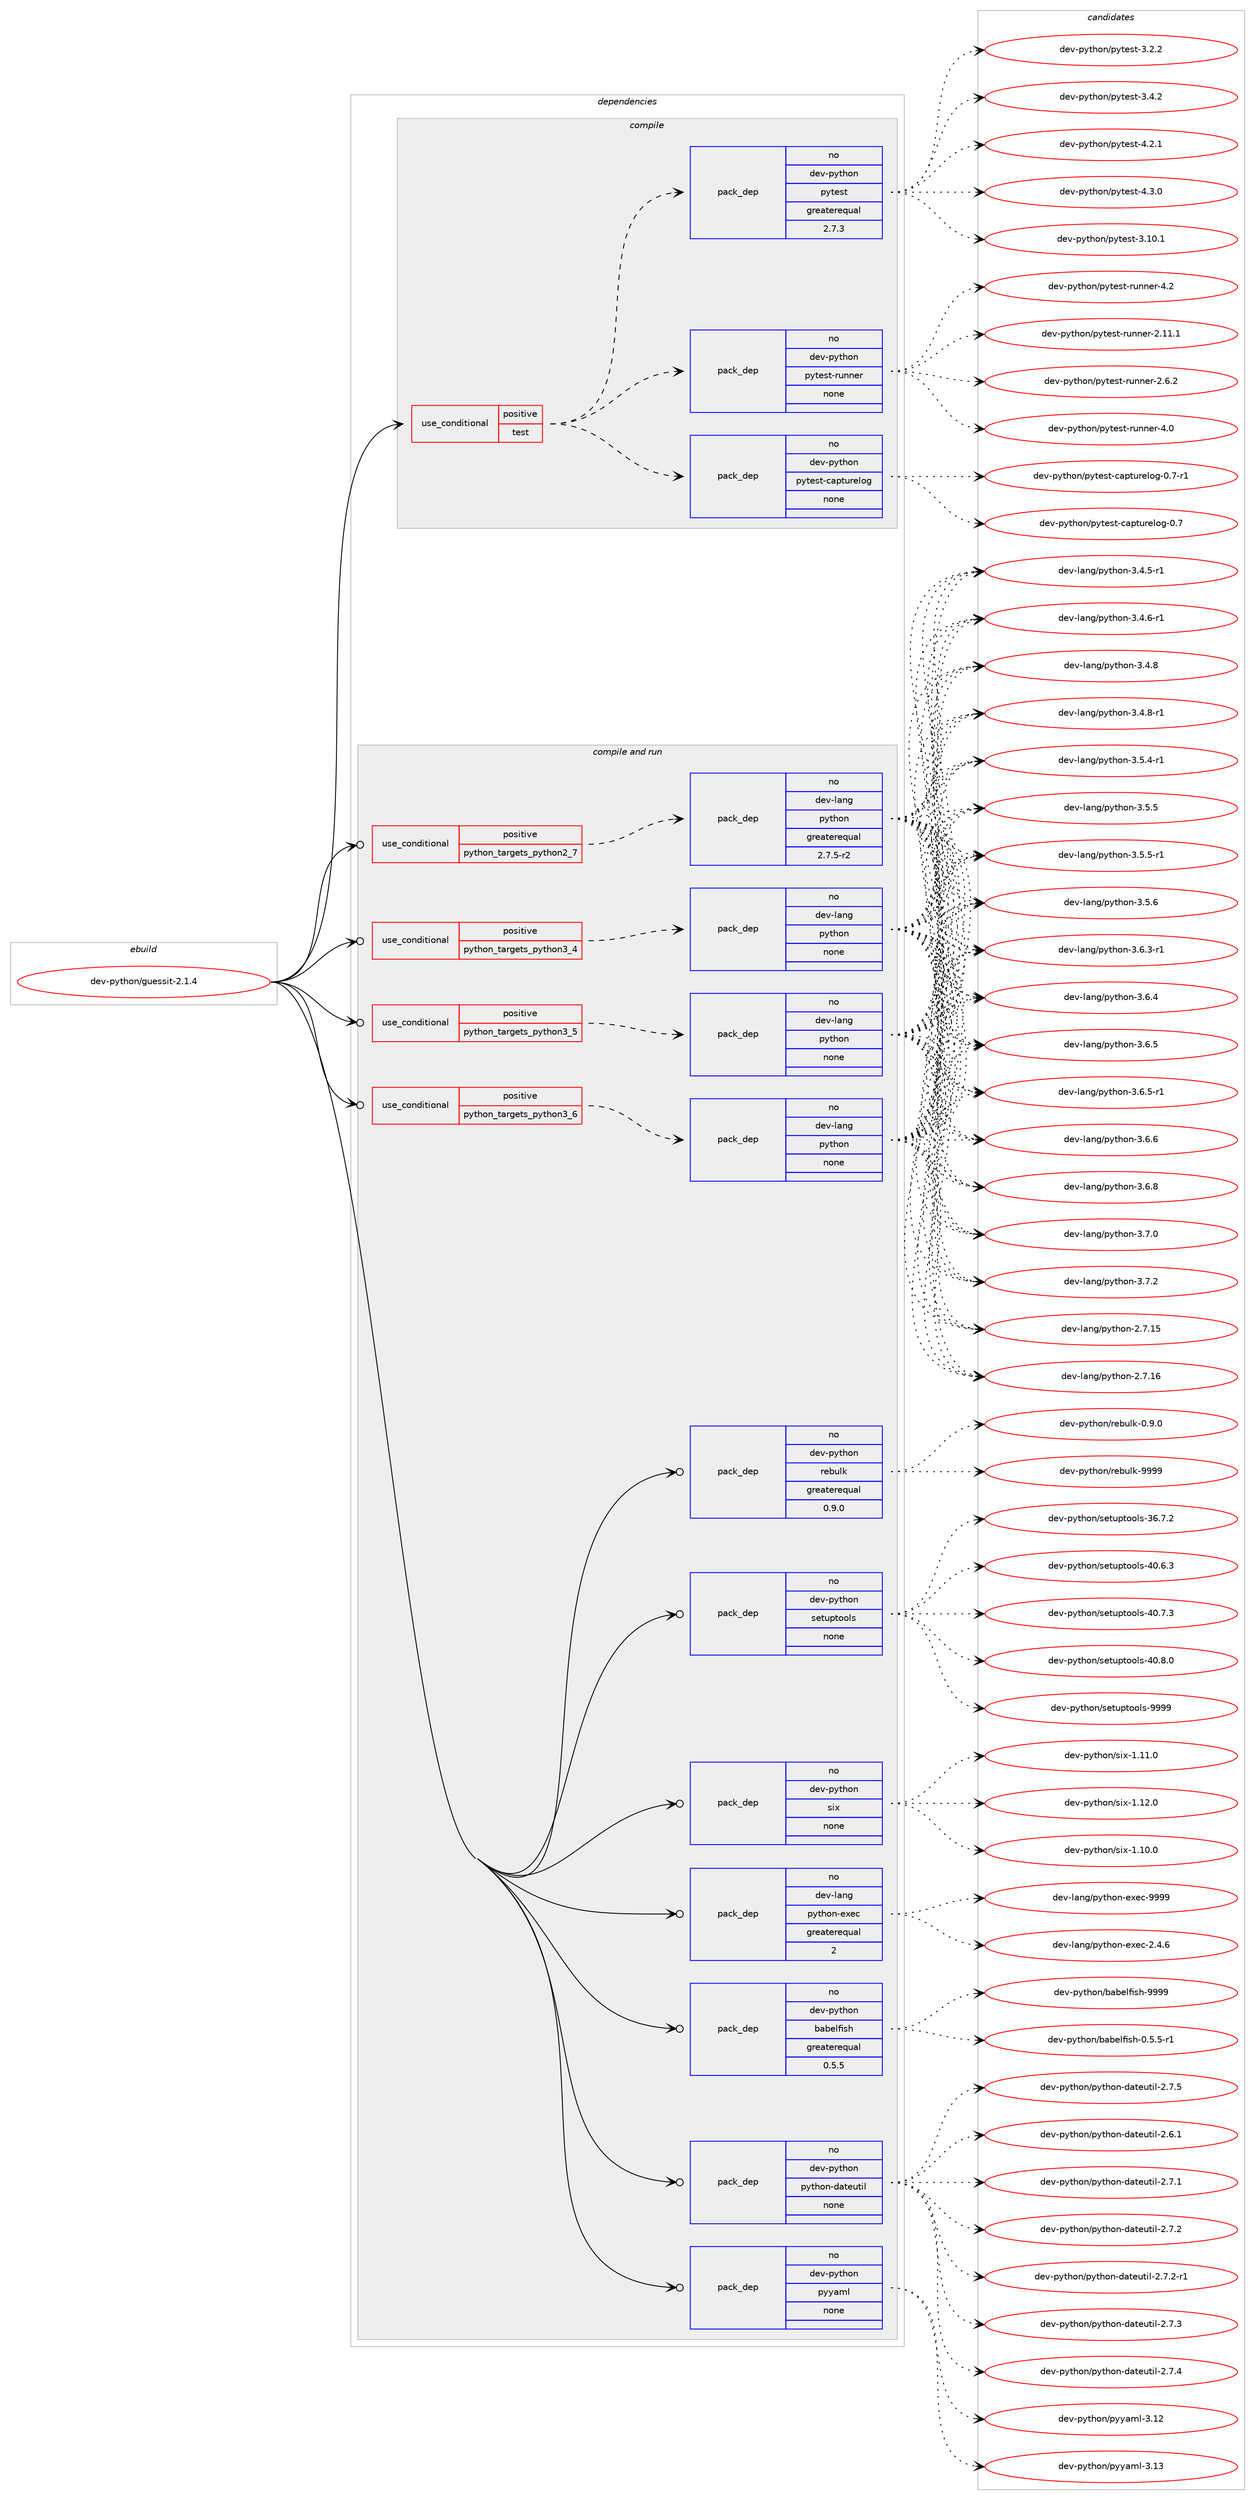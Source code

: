 digraph prolog {

# *************
# Graph options
# *************

newrank=true;
concentrate=true;
compound=true;
graph [rankdir=LR,fontname=Helvetica,fontsize=10,ranksep=1.5];#, ranksep=2.5, nodesep=0.2];
edge  [arrowhead=vee];
node  [fontname=Helvetica,fontsize=10];

# **********
# The ebuild
# **********

subgraph cluster_leftcol {
color=gray;
rank=same;
label=<<i>ebuild</i>>;
id [label="dev-python/guessit-2.1.4", color=red, width=4, href="../dev-python/guessit-2.1.4.svg"];
}

# ****************
# The dependencies
# ****************

subgraph cluster_midcol {
color=gray;
label=<<i>dependencies</i>>;
subgraph cluster_compile {
fillcolor="#eeeeee";
style=filled;
label=<<i>compile</i>>;
subgraph cond375229 {
dependency1412254 [label=<<TABLE BORDER="0" CELLBORDER="1" CELLSPACING="0" CELLPADDING="4"><TR><TD ROWSPAN="3" CELLPADDING="10">use_conditional</TD></TR><TR><TD>positive</TD></TR><TR><TD>test</TD></TR></TABLE>>, shape=none, color=red];
subgraph pack1013756 {
dependency1412255 [label=<<TABLE BORDER="0" CELLBORDER="1" CELLSPACING="0" CELLPADDING="4" WIDTH="220"><TR><TD ROWSPAN="6" CELLPADDING="30">pack_dep</TD></TR><TR><TD WIDTH="110">no</TD></TR><TR><TD>dev-python</TD></TR><TR><TD>pytest</TD></TR><TR><TD>greaterequal</TD></TR><TR><TD>2.7.3</TD></TR></TABLE>>, shape=none, color=blue];
}
dependency1412254:e -> dependency1412255:w [weight=20,style="dashed",arrowhead="vee"];
subgraph pack1013757 {
dependency1412256 [label=<<TABLE BORDER="0" CELLBORDER="1" CELLSPACING="0" CELLPADDING="4" WIDTH="220"><TR><TD ROWSPAN="6" CELLPADDING="30">pack_dep</TD></TR><TR><TD WIDTH="110">no</TD></TR><TR><TD>dev-python</TD></TR><TR><TD>pytest-capturelog</TD></TR><TR><TD>none</TD></TR><TR><TD></TD></TR></TABLE>>, shape=none, color=blue];
}
dependency1412254:e -> dependency1412256:w [weight=20,style="dashed",arrowhead="vee"];
subgraph pack1013758 {
dependency1412257 [label=<<TABLE BORDER="0" CELLBORDER="1" CELLSPACING="0" CELLPADDING="4" WIDTH="220"><TR><TD ROWSPAN="6" CELLPADDING="30">pack_dep</TD></TR><TR><TD WIDTH="110">no</TD></TR><TR><TD>dev-python</TD></TR><TR><TD>pytest-runner</TD></TR><TR><TD>none</TD></TR><TR><TD></TD></TR></TABLE>>, shape=none, color=blue];
}
dependency1412254:e -> dependency1412257:w [weight=20,style="dashed",arrowhead="vee"];
}
id:e -> dependency1412254:w [weight=20,style="solid",arrowhead="vee"];
}
subgraph cluster_compileandrun {
fillcolor="#eeeeee";
style=filled;
label=<<i>compile and run</i>>;
subgraph cond375230 {
dependency1412258 [label=<<TABLE BORDER="0" CELLBORDER="1" CELLSPACING="0" CELLPADDING="4"><TR><TD ROWSPAN="3" CELLPADDING="10">use_conditional</TD></TR><TR><TD>positive</TD></TR><TR><TD>python_targets_python2_7</TD></TR></TABLE>>, shape=none, color=red];
subgraph pack1013759 {
dependency1412259 [label=<<TABLE BORDER="0" CELLBORDER="1" CELLSPACING="0" CELLPADDING="4" WIDTH="220"><TR><TD ROWSPAN="6" CELLPADDING="30">pack_dep</TD></TR><TR><TD WIDTH="110">no</TD></TR><TR><TD>dev-lang</TD></TR><TR><TD>python</TD></TR><TR><TD>greaterequal</TD></TR><TR><TD>2.7.5-r2</TD></TR></TABLE>>, shape=none, color=blue];
}
dependency1412258:e -> dependency1412259:w [weight=20,style="dashed",arrowhead="vee"];
}
id:e -> dependency1412258:w [weight=20,style="solid",arrowhead="odotvee"];
subgraph cond375231 {
dependency1412260 [label=<<TABLE BORDER="0" CELLBORDER="1" CELLSPACING="0" CELLPADDING="4"><TR><TD ROWSPAN="3" CELLPADDING="10">use_conditional</TD></TR><TR><TD>positive</TD></TR><TR><TD>python_targets_python3_4</TD></TR></TABLE>>, shape=none, color=red];
subgraph pack1013760 {
dependency1412261 [label=<<TABLE BORDER="0" CELLBORDER="1" CELLSPACING="0" CELLPADDING="4" WIDTH="220"><TR><TD ROWSPAN="6" CELLPADDING="30">pack_dep</TD></TR><TR><TD WIDTH="110">no</TD></TR><TR><TD>dev-lang</TD></TR><TR><TD>python</TD></TR><TR><TD>none</TD></TR><TR><TD></TD></TR></TABLE>>, shape=none, color=blue];
}
dependency1412260:e -> dependency1412261:w [weight=20,style="dashed",arrowhead="vee"];
}
id:e -> dependency1412260:w [weight=20,style="solid",arrowhead="odotvee"];
subgraph cond375232 {
dependency1412262 [label=<<TABLE BORDER="0" CELLBORDER="1" CELLSPACING="0" CELLPADDING="4"><TR><TD ROWSPAN="3" CELLPADDING="10">use_conditional</TD></TR><TR><TD>positive</TD></TR><TR><TD>python_targets_python3_5</TD></TR></TABLE>>, shape=none, color=red];
subgraph pack1013761 {
dependency1412263 [label=<<TABLE BORDER="0" CELLBORDER="1" CELLSPACING="0" CELLPADDING="4" WIDTH="220"><TR><TD ROWSPAN="6" CELLPADDING="30">pack_dep</TD></TR><TR><TD WIDTH="110">no</TD></TR><TR><TD>dev-lang</TD></TR><TR><TD>python</TD></TR><TR><TD>none</TD></TR><TR><TD></TD></TR></TABLE>>, shape=none, color=blue];
}
dependency1412262:e -> dependency1412263:w [weight=20,style="dashed",arrowhead="vee"];
}
id:e -> dependency1412262:w [weight=20,style="solid",arrowhead="odotvee"];
subgraph cond375233 {
dependency1412264 [label=<<TABLE BORDER="0" CELLBORDER="1" CELLSPACING="0" CELLPADDING="4"><TR><TD ROWSPAN="3" CELLPADDING="10">use_conditional</TD></TR><TR><TD>positive</TD></TR><TR><TD>python_targets_python3_6</TD></TR></TABLE>>, shape=none, color=red];
subgraph pack1013762 {
dependency1412265 [label=<<TABLE BORDER="0" CELLBORDER="1" CELLSPACING="0" CELLPADDING="4" WIDTH="220"><TR><TD ROWSPAN="6" CELLPADDING="30">pack_dep</TD></TR><TR><TD WIDTH="110">no</TD></TR><TR><TD>dev-lang</TD></TR><TR><TD>python</TD></TR><TR><TD>none</TD></TR><TR><TD></TD></TR></TABLE>>, shape=none, color=blue];
}
dependency1412264:e -> dependency1412265:w [weight=20,style="dashed",arrowhead="vee"];
}
id:e -> dependency1412264:w [weight=20,style="solid",arrowhead="odotvee"];
subgraph pack1013763 {
dependency1412266 [label=<<TABLE BORDER="0" CELLBORDER="1" CELLSPACING="0" CELLPADDING="4" WIDTH="220"><TR><TD ROWSPAN="6" CELLPADDING="30">pack_dep</TD></TR><TR><TD WIDTH="110">no</TD></TR><TR><TD>dev-lang</TD></TR><TR><TD>python-exec</TD></TR><TR><TD>greaterequal</TD></TR><TR><TD>2</TD></TR></TABLE>>, shape=none, color=blue];
}
id:e -> dependency1412266:w [weight=20,style="solid",arrowhead="odotvee"];
subgraph pack1013764 {
dependency1412267 [label=<<TABLE BORDER="0" CELLBORDER="1" CELLSPACING="0" CELLPADDING="4" WIDTH="220"><TR><TD ROWSPAN="6" CELLPADDING="30">pack_dep</TD></TR><TR><TD WIDTH="110">no</TD></TR><TR><TD>dev-python</TD></TR><TR><TD>babelfish</TD></TR><TR><TD>greaterequal</TD></TR><TR><TD>0.5.5</TD></TR></TABLE>>, shape=none, color=blue];
}
id:e -> dependency1412267:w [weight=20,style="solid",arrowhead="odotvee"];
subgraph pack1013765 {
dependency1412268 [label=<<TABLE BORDER="0" CELLBORDER="1" CELLSPACING="0" CELLPADDING="4" WIDTH="220"><TR><TD ROWSPAN="6" CELLPADDING="30">pack_dep</TD></TR><TR><TD WIDTH="110">no</TD></TR><TR><TD>dev-python</TD></TR><TR><TD>python-dateutil</TD></TR><TR><TD>none</TD></TR><TR><TD></TD></TR></TABLE>>, shape=none, color=blue];
}
id:e -> dependency1412268:w [weight=20,style="solid",arrowhead="odotvee"];
subgraph pack1013766 {
dependency1412269 [label=<<TABLE BORDER="0" CELLBORDER="1" CELLSPACING="0" CELLPADDING="4" WIDTH="220"><TR><TD ROWSPAN="6" CELLPADDING="30">pack_dep</TD></TR><TR><TD WIDTH="110">no</TD></TR><TR><TD>dev-python</TD></TR><TR><TD>pyyaml</TD></TR><TR><TD>none</TD></TR><TR><TD></TD></TR></TABLE>>, shape=none, color=blue];
}
id:e -> dependency1412269:w [weight=20,style="solid",arrowhead="odotvee"];
subgraph pack1013767 {
dependency1412270 [label=<<TABLE BORDER="0" CELLBORDER="1" CELLSPACING="0" CELLPADDING="4" WIDTH="220"><TR><TD ROWSPAN="6" CELLPADDING="30">pack_dep</TD></TR><TR><TD WIDTH="110">no</TD></TR><TR><TD>dev-python</TD></TR><TR><TD>rebulk</TD></TR><TR><TD>greaterequal</TD></TR><TR><TD>0.9.0</TD></TR></TABLE>>, shape=none, color=blue];
}
id:e -> dependency1412270:w [weight=20,style="solid",arrowhead="odotvee"];
subgraph pack1013768 {
dependency1412271 [label=<<TABLE BORDER="0" CELLBORDER="1" CELLSPACING="0" CELLPADDING="4" WIDTH="220"><TR><TD ROWSPAN="6" CELLPADDING="30">pack_dep</TD></TR><TR><TD WIDTH="110">no</TD></TR><TR><TD>dev-python</TD></TR><TR><TD>setuptools</TD></TR><TR><TD>none</TD></TR><TR><TD></TD></TR></TABLE>>, shape=none, color=blue];
}
id:e -> dependency1412271:w [weight=20,style="solid",arrowhead="odotvee"];
subgraph pack1013769 {
dependency1412272 [label=<<TABLE BORDER="0" CELLBORDER="1" CELLSPACING="0" CELLPADDING="4" WIDTH="220"><TR><TD ROWSPAN="6" CELLPADDING="30">pack_dep</TD></TR><TR><TD WIDTH="110">no</TD></TR><TR><TD>dev-python</TD></TR><TR><TD>six</TD></TR><TR><TD>none</TD></TR><TR><TD></TD></TR></TABLE>>, shape=none, color=blue];
}
id:e -> dependency1412272:w [weight=20,style="solid",arrowhead="odotvee"];
}
subgraph cluster_run {
fillcolor="#eeeeee";
style=filled;
label=<<i>run</i>>;
}
}

# **************
# The candidates
# **************

subgraph cluster_choices {
rank=same;
color=gray;
label=<<i>candidates</i>>;

subgraph choice1013756 {
color=black;
nodesep=1;
choice100101118451121211161041111104711212111610111511645514649484649 [label="dev-python/pytest-3.10.1", color=red, width=4,href="../dev-python/pytest-3.10.1.svg"];
choice1001011184511212111610411111047112121116101115116455146504650 [label="dev-python/pytest-3.2.2", color=red, width=4,href="../dev-python/pytest-3.2.2.svg"];
choice1001011184511212111610411111047112121116101115116455146524650 [label="dev-python/pytest-3.4.2", color=red, width=4,href="../dev-python/pytest-3.4.2.svg"];
choice1001011184511212111610411111047112121116101115116455246504649 [label="dev-python/pytest-4.2.1", color=red, width=4,href="../dev-python/pytest-4.2.1.svg"];
choice1001011184511212111610411111047112121116101115116455246514648 [label="dev-python/pytest-4.3.0", color=red, width=4,href="../dev-python/pytest-4.3.0.svg"];
dependency1412255:e -> choice100101118451121211161041111104711212111610111511645514649484649:w [style=dotted,weight="100"];
dependency1412255:e -> choice1001011184511212111610411111047112121116101115116455146504650:w [style=dotted,weight="100"];
dependency1412255:e -> choice1001011184511212111610411111047112121116101115116455146524650:w [style=dotted,weight="100"];
dependency1412255:e -> choice1001011184511212111610411111047112121116101115116455246504649:w [style=dotted,weight="100"];
dependency1412255:e -> choice1001011184511212111610411111047112121116101115116455246514648:w [style=dotted,weight="100"];
}
subgraph choice1013757 {
color=black;
nodesep=1;
choice100101118451121211161041111104711212111610111511645999711211611711410110811110345484655 [label="dev-python/pytest-capturelog-0.7", color=red, width=4,href="../dev-python/pytest-capturelog-0.7.svg"];
choice1001011184511212111610411111047112121116101115116459997112116117114101108111103454846554511449 [label="dev-python/pytest-capturelog-0.7-r1", color=red, width=4,href="../dev-python/pytest-capturelog-0.7-r1.svg"];
dependency1412256:e -> choice100101118451121211161041111104711212111610111511645999711211611711410110811110345484655:w [style=dotted,weight="100"];
dependency1412256:e -> choice1001011184511212111610411111047112121116101115116459997112116117114101108111103454846554511449:w [style=dotted,weight="100"];
}
subgraph choice1013758 {
color=black;
nodesep=1;
choice10010111845112121116104111110471121211161011151164511411711011010111445504649494649 [label="dev-python/pytest-runner-2.11.1", color=red, width=4,href="../dev-python/pytest-runner-2.11.1.svg"];
choice100101118451121211161041111104711212111610111511645114117110110101114455046544650 [label="dev-python/pytest-runner-2.6.2", color=red, width=4,href="../dev-python/pytest-runner-2.6.2.svg"];
choice10010111845112121116104111110471121211161011151164511411711011010111445524648 [label="dev-python/pytest-runner-4.0", color=red, width=4,href="../dev-python/pytest-runner-4.0.svg"];
choice10010111845112121116104111110471121211161011151164511411711011010111445524650 [label="dev-python/pytest-runner-4.2", color=red, width=4,href="../dev-python/pytest-runner-4.2.svg"];
dependency1412257:e -> choice10010111845112121116104111110471121211161011151164511411711011010111445504649494649:w [style=dotted,weight="100"];
dependency1412257:e -> choice100101118451121211161041111104711212111610111511645114117110110101114455046544650:w [style=dotted,weight="100"];
dependency1412257:e -> choice10010111845112121116104111110471121211161011151164511411711011010111445524648:w [style=dotted,weight="100"];
dependency1412257:e -> choice10010111845112121116104111110471121211161011151164511411711011010111445524650:w [style=dotted,weight="100"];
}
subgraph choice1013759 {
color=black;
nodesep=1;
choice10010111845108971101034711212111610411111045504655464953 [label="dev-lang/python-2.7.15", color=red, width=4,href="../dev-lang/python-2.7.15.svg"];
choice10010111845108971101034711212111610411111045504655464954 [label="dev-lang/python-2.7.16", color=red, width=4,href="../dev-lang/python-2.7.16.svg"];
choice1001011184510897110103471121211161041111104551465246534511449 [label="dev-lang/python-3.4.5-r1", color=red, width=4,href="../dev-lang/python-3.4.5-r1.svg"];
choice1001011184510897110103471121211161041111104551465246544511449 [label="dev-lang/python-3.4.6-r1", color=red, width=4,href="../dev-lang/python-3.4.6-r1.svg"];
choice100101118451089711010347112121116104111110455146524656 [label="dev-lang/python-3.4.8", color=red, width=4,href="../dev-lang/python-3.4.8.svg"];
choice1001011184510897110103471121211161041111104551465246564511449 [label="dev-lang/python-3.4.8-r1", color=red, width=4,href="../dev-lang/python-3.4.8-r1.svg"];
choice1001011184510897110103471121211161041111104551465346524511449 [label="dev-lang/python-3.5.4-r1", color=red, width=4,href="../dev-lang/python-3.5.4-r1.svg"];
choice100101118451089711010347112121116104111110455146534653 [label="dev-lang/python-3.5.5", color=red, width=4,href="../dev-lang/python-3.5.5.svg"];
choice1001011184510897110103471121211161041111104551465346534511449 [label="dev-lang/python-3.5.5-r1", color=red, width=4,href="../dev-lang/python-3.5.5-r1.svg"];
choice100101118451089711010347112121116104111110455146534654 [label="dev-lang/python-3.5.6", color=red, width=4,href="../dev-lang/python-3.5.6.svg"];
choice1001011184510897110103471121211161041111104551465446514511449 [label="dev-lang/python-3.6.3-r1", color=red, width=4,href="../dev-lang/python-3.6.3-r1.svg"];
choice100101118451089711010347112121116104111110455146544652 [label="dev-lang/python-3.6.4", color=red, width=4,href="../dev-lang/python-3.6.4.svg"];
choice100101118451089711010347112121116104111110455146544653 [label="dev-lang/python-3.6.5", color=red, width=4,href="../dev-lang/python-3.6.5.svg"];
choice1001011184510897110103471121211161041111104551465446534511449 [label="dev-lang/python-3.6.5-r1", color=red, width=4,href="../dev-lang/python-3.6.5-r1.svg"];
choice100101118451089711010347112121116104111110455146544654 [label="dev-lang/python-3.6.6", color=red, width=4,href="../dev-lang/python-3.6.6.svg"];
choice100101118451089711010347112121116104111110455146544656 [label="dev-lang/python-3.6.8", color=red, width=4,href="../dev-lang/python-3.6.8.svg"];
choice100101118451089711010347112121116104111110455146554648 [label="dev-lang/python-3.7.0", color=red, width=4,href="../dev-lang/python-3.7.0.svg"];
choice100101118451089711010347112121116104111110455146554650 [label="dev-lang/python-3.7.2", color=red, width=4,href="../dev-lang/python-3.7.2.svg"];
dependency1412259:e -> choice10010111845108971101034711212111610411111045504655464953:w [style=dotted,weight="100"];
dependency1412259:e -> choice10010111845108971101034711212111610411111045504655464954:w [style=dotted,weight="100"];
dependency1412259:e -> choice1001011184510897110103471121211161041111104551465246534511449:w [style=dotted,weight="100"];
dependency1412259:e -> choice1001011184510897110103471121211161041111104551465246544511449:w [style=dotted,weight="100"];
dependency1412259:e -> choice100101118451089711010347112121116104111110455146524656:w [style=dotted,weight="100"];
dependency1412259:e -> choice1001011184510897110103471121211161041111104551465246564511449:w [style=dotted,weight="100"];
dependency1412259:e -> choice1001011184510897110103471121211161041111104551465346524511449:w [style=dotted,weight="100"];
dependency1412259:e -> choice100101118451089711010347112121116104111110455146534653:w [style=dotted,weight="100"];
dependency1412259:e -> choice1001011184510897110103471121211161041111104551465346534511449:w [style=dotted,weight="100"];
dependency1412259:e -> choice100101118451089711010347112121116104111110455146534654:w [style=dotted,weight="100"];
dependency1412259:e -> choice1001011184510897110103471121211161041111104551465446514511449:w [style=dotted,weight="100"];
dependency1412259:e -> choice100101118451089711010347112121116104111110455146544652:w [style=dotted,weight="100"];
dependency1412259:e -> choice100101118451089711010347112121116104111110455146544653:w [style=dotted,weight="100"];
dependency1412259:e -> choice1001011184510897110103471121211161041111104551465446534511449:w [style=dotted,weight="100"];
dependency1412259:e -> choice100101118451089711010347112121116104111110455146544654:w [style=dotted,weight="100"];
dependency1412259:e -> choice100101118451089711010347112121116104111110455146544656:w [style=dotted,weight="100"];
dependency1412259:e -> choice100101118451089711010347112121116104111110455146554648:w [style=dotted,weight="100"];
dependency1412259:e -> choice100101118451089711010347112121116104111110455146554650:w [style=dotted,weight="100"];
}
subgraph choice1013760 {
color=black;
nodesep=1;
choice10010111845108971101034711212111610411111045504655464953 [label="dev-lang/python-2.7.15", color=red, width=4,href="../dev-lang/python-2.7.15.svg"];
choice10010111845108971101034711212111610411111045504655464954 [label="dev-lang/python-2.7.16", color=red, width=4,href="../dev-lang/python-2.7.16.svg"];
choice1001011184510897110103471121211161041111104551465246534511449 [label="dev-lang/python-3.4.5-r1", color=red, width=4,href="../dev-lang/python-3.4.5-r1.svg"];
choice1001011184510897110103471121211161041111104551465246544511449 [label="dev-lang/python-3.4.6-r1", color=red, width=4,href="../dev-lang/python-3.4.6-r1.svg"];
choice100101118451089711010347112121116104111110455146524656 [label="dev-lang/python-3.4.8", color=red, width=4,href="../dev-lang/python-3.4.8.svg"];
choice1001011184510897110103471121211161041111104551465246564511449 [label="dev-lang/python-3.4.8-r1", color=red, width=4,href="../dev-lang/python-3.4.8-r1.svg"];
choice1001011184510897110103471121211161041111104551465346524511449 [label="dev-lang/python-3.5.4-r1", color=red, width=4,href="../dev-lang/python-3.5.4-r1.svg"];
choice100101118451089711010347112121116104111110455146534653 [label="dev-lang/python-3.5.5", color=red, width=4,href="../dev-lang/python-3.5.5.svg"];
choice1001011184510897110103471121211161041111104551465346534511449 [label="dev-lang/python-3.5.5-r1", color=red, width=4,href="../dev-lang/python-3.5.5-r1.svg"];
choice100101118451089711010347112121116104111110455146534654 [label="dev-lang/python-3.5.6", color=red, width=4,href="../dev-lang/python-3.5.6.svg"];
choice1001011184510897110103471121211161041111104551465446514511449 [label="dev-lang/python-3.6.3-r1", color=red, width=4,href="../dev-lang/python-3.6.3-r1.svg"];
choice100101118451089711010347112121116104111110455146544652 [label="dev-lang/python-3.6.4", color=red, width=4,href="../dev-lang/python-3.6.4.svg"];
choice100101118451089711010347112121116104111110455146544653 [label="dev-lang/python-3.6.5", color=red, width=4,href="../dev-lang/python-3.6.5.svg"];
choice1001011184510897110103471121211161041111104551465446534511449 [label="dev-lang/python-3.6.5-r1", color=red, width=4,href="../dev-lang/python-3.6.5-r1.svg"];
choice100101118451089711010347112121116104111110455146544654 [label="dev-lang/python-3.6.6", color=red, width=4,href="../dev-lang/python-3.6.6.svg"];
choice100101118451089711010347112121116104111110455146544656 [label="dev-lang/python-3.6.8", color=red, width=4,href="../dev-lang/python-3.6.8.svg"];
choice100101118451089711010347112121116104111110455146554648 [label="dev-lang/python-3.7.0", color=red, width=4,href="../dev-lang/python-3.7.0.svg"];
choice100101118451089711010347112121116104111110455146554650 [label="dev-lang/python-3.7.2", color=red, width=4,href="../dev-lang/python-3.7.2.svg"];
dependency1412261:e -> choice10010111845108971101034711212111610411111045504655464953:w [style=dotted,weight="100"];
dependency1412261:e -> choice10010111845108971101034711212111610411111045504655464954:w [style=dotted,weight="100"];
dependency1412261:e -> choice1001011184510897110103471121211161041111104551465246534511449:w [style=dotted,weight="100"];
dependency1412261:e -> choice1001011184510897110103471121211161041111104551465246544511449:w [style=dotted,weight="100"];
dependency1412261:e -> choice100101118451089711010347112121116104111110455146524656:w [style=dotted,weight="100"];
dependency1412261:e -> choice1001011184510897110103471121211161041111104551465246564511449:w [style=dotted,weight="100"];
dependency1412261:e -> choice1001011184510897110103471121211161041111104551465346524511449:w [style=dotted,weight="100"];
dependency1412261:e -> choice100101118451089711010347112121116104111110455146534653:w [style=dotted,weight="100"];
dependency1412261:e -> choice1001011184510897110103471121211161041111104551465346534511449:w [style=dotted,weight="100"];
dependency1412261:e -> choice100101118451089711010347112121116104111110455146534654:w [style=dotted,weight="100"];
dependency1412261:e -> choice1001011184510897110103471121211161041111104551465446514511449:w [style=dotted,weight="100"];
dependency1412261:e -> choice100101118451089711010347112121116104111110455146544652:w [style=dotted,weight="100"];
dependency1412261:e -> choice100101118451089711010347112121116104111110455146544653:w [style=dotted,weight="100"];
dependency1412261:e -> choice1001011184510897110103471121211161041111104551465446534511449:w [style=dotted,weight="100"];
dependency1412261:e -> choice100101118451089711010347112121116104111110455146544654:w [style=dotted,weight="100"];
dependency1412261:e -> choice100101118451089711010347112121116104111110455146544656:w [style=dotted,weight="100"];
dependency1412261:e -> choice100101118451089711010347112121116104111110455146554648:w [style=dotted,weight="100"];
dependency1412261:e -> choice100101118451089711010347112121116104111110455146554650:w [style=dotted,weight="100"];
}
subgraph choice1013761 {
color=black;
nodesep=1;
choice10010111845108971101034711212111610411111045504655464953 [label="dev-lang/python-2.7.15", color=red, width=4,href="../dev-lang/python-2.7.15.svg"];
choice10010111845108971101034711212111610411111045504655464954 [label="dev-lang/python-2.7.16", color=red, width=4,href="../dev-lang/python-2.7.16.svg"];
choice1001011184510897110103471121211161041111104551465246534511449 [label="dev-lang/python-3.4.5-r1", color=red, width=4,href="../dev-lang/python-3.4.5-r1.svg"];
choice1001011184510897110103471121211161041111104551465246544511449 [label="dev-lang/python-3.4.6-r1", color=red, width=4,href="../dev-lang/python-3.4.6-r1.svg"];
choice100101118451089711010347112121116104111110455146524656 [label="dev-lang/python-3.4.8", color=red, width=4,href="../dev-lang/python-3.4.8.svg"];
choice1001011184510897110103471121211161041111104551465246564511449 [label="dev-lang/python-3.4.8-r1", color=red, width=4,href="../dev-lang/python-3.4.8-r1.svg"];
choice1001011184510897110103471121211161041111104551465346524511449 [label="dev-lang/python-3.5.4-r1", color=red, width=4,href="../dev-lang/python-3.5.4-r1.svg"];
choice100101118451089711010347112121116104111110455146534653 [label="dev-lang/python-3.5.5", color=red, width=4,href="../dev-lang/python-3.5.5.svg"];
choice1001011184510897110103471121211161041111104551465346534511449 [label="dev-lang/python-3.5.5-r1", color=red, width=4,href="../dev-lang/python-3.5.5-r1.svg"];
choice100101118451089711010347112121116104111110455146534654 [label="dev-lang/python-3.5.6", color=red, width=4,href="../dev-lang/python-3.5.6.svg"];
choice1001011184510897110103471121211161041111104551465446514511449 [label="dev-lang/python-3.6.3-r1", color=red, width=4,href="../dev-lang/python-3.6.3-r1.svg"];
choice100101118451089711010347112121116104111110455146544652 [label="dev-lang/python-3.6.4", color=red, width=4,href="../dev-lang/python-3.6.4.svg"];
choice100101118451089711010347112121116104111110455146544653 [label="dev-lang/python-3.6.5", color=red, width=4,href="../dev-lang/python-3.6.5.svg"];
choice1001011184510897110103471121211161041111104551465446534511449 [label="dev-lang/python-3.6.5-r1", color=red, width=4,href="../dev-lang/python-3.6.5-r1.svg"];
choice100101118451089711010347112121116104111110455146544654 [label="dev-lang/python-3.6.6", color=red, width=4,href="../dev-lang/python-3.6.6.svg"];
choice100101118451089711010347112121116104111110455146544656 [label="dev-lang/python-3.6.8", color=red, width=4,href="../dev-lang/python-3.6.8.svg"];
choice100101118451089711010347112121116104111110455146554648 [label="dev-lang/python-3.7.0", color=red, width=4,href="../dev-lang/python-3.7.0.svg"];
choice100101118451089711010347112121116104111110455146554650 [label="dev-lang/python-3.7.2", color=red, width=4,href="../dev-lang/python-3.7.2.svg"];
dependency1412263:e -> choice10010111845108971101034711212111610411111045504655464953:w [style=dotted,weight="100"];
dependency1412263:e -> choice10010111845108971101034711212111610411111045504655464954:w [style=dotted,weight="100"];
dependency1412263:e -> choice1001011184510897110103471121211161041111104551465246534511449:w [style=dotted,weight="100"];
dependency1412263:e -> choice1001011184510897110103471121211161041111104551465246544511449:w [style=dotted,weight="100"];
dependency1412263:e -> choice100101118451089711010347112121116104111110455146524656:w [style=dotted,weight="100"];
dependency1412263:e -> choice1001011184510897110103471121211161041111104551465246564511449:w [style=dotted,weight="100"];
dependency1412263:e -> choice1001011184510897110103471121211161041111104551465346524511449:w [style=dotted,weight="100"];
dependency1412263:e -> choice100101118451089711010347112121116104111110455146534653:w [style=dotted,weight="100"];
dependency1412263:e -> choice1001011184510897110103471121211161041111104551465346534511449:w [style=dotted,weight="100"];
dependency1412263:e -> choice100101118451089711010347112121116104111110455146534654:w [style=dotted,weight="100"];
dependency1412263:e -> choice1001011184510897110103471121211161041111104551465446514511449:w [style=dotted,weight="100"];
dependency1412263:e -> choice100101118451089711010347112121116104111110455146544652:w [style=dotted,weight="100"];
dependency1412263:e -> choice100101118451089711010347112121116104111110455146544653:w [style=dotted,weight="100"];
dependency1412263:e -> choice1001011184510897110103471121211161041111104551465446534511449:w [style=dotted,weight="100"];
dependency1412263:e -> choice100101118451089711010347112121116104111110455146544654:w [style=dotted,weight="100"];
dependency1412263:e -> choice100101118451089711010347112121116104111110455146544656:w [style=dotted,weight="100"];
dependency1412263:e -> choice100101118451089711010347112121116104111110455146554648:w [style=dotted,weight="100"];
dependency1412263:e -> choice100101118451089711010347112121116104111110455146554650:w [style=dotted,weight="100"];
}
subgraph choice1013762 {
color=black;
nodesep=1;
choice10010111845108971101034711212111610411111045504655464953 [label="dev-lang/python-2.7.15", color=red, width=4,href="../dev-lang/python-2.7.15.svg"];
choice10010111845108971101034711212111610411111045504655464954 [label="dev-lang/python-2.7.16", color=red, width=4,href="../dev-lang/python-2.7.16.svg"];
choice1001011184510897110103471121211161041111104551465246534511449 [label="dev-lang/python-3.4.5-r1", color=red, width=4,href="../dev-lang/python-3.4.5-r1.svg"];
choice1001011184510897110103471121211161041111104551465246544511449 [label="dev-lang/python-3.4.6-r1", color=red, width=4,href="../dev-lang/python-3.4.6-r1.svg"];
choice100101118451089711010347112121116104111110455146524656 [label="dev-lang/python-3.4.8", color=red, width=4,href="../dev-lang/python-3.4.8.svg"];
choice1001011184510897110103471121211161041111104551465246564511449 [label="dev-lang/python-3.4.8-r1", color=red, width=4,href="../dev-lang/python-3.4.8-r1.svg"];
choice1001011184510897110103471121211161041111104551465346524511449 [label="dev-lang/python-3.5.4-r1", color=red, width=4,href="../dev-lang/python-3.5.4-r1.svg"];
choice100101118451089711010347112121116104111110455146534653 [label="dev-lang/python-3.5.5", color=red, width=4,href="../dev-lang/python-3.5.5.svg"];
choice1001011184510897110103471121211161041111104551465346534511449 [label="dev-lang/python-3.5.5-r1", color=red, width=4,href="../dev-lang/python-3.5.5-r1.svg"];
choice100101118451089711010347112121116104111110455146534654 [label="dev-lang/python-3.5.6", color=red, width=4,href="../dev-lang/python-3.5.6.svg"];
choice1001011184510897110103471121211161041111104551465446514511449 [label="dev-lang/python-3.6.3-r1", color=red, width=4,href="../dev-lang/python-3.6.3-r1.svg"];
choice100101118451089711010347112121116104111110455146544652 [label="dev-lang/python-3.6.4", color=red, width=4,href="../dev-lang/python-3.6.4.svg"];
choice100101118451089711010347112121116104111110455146544653 [label="dev-lang/python-3.6.5", color=red, width=4,href="../dev-lang/python-3.6.5.svg"];
choice1001011184510897110103471121211161041111104551465446534511449 [label="dev-lang/python-3.6.5-r1", color=red, width=4,href="../dev-lang/python-3.6.5-r1.svg"];
choice100101118451089711010347112121116104111110455146544654 [label="dev-lang/python-3.6.6", color=red, width=4,href="../dev-lang/python-3.6.6.svg"];
choice100101118451089711010347112121116104111110455146544656 [label="dev-lang/python-3.6.8", color=red, width=4,href="../dev-lang/python-3.6.8.svg"];
choice100101118451089711010347112121116104111110455146554648 [label="dev-lang/python-3.7.0", color=red, width=4,href="../dev-lang/python-3.7.0.svg"];
choice100101118451089711010347112121116104111110455146554650 [label="dev-lang/python-3.7.2", color=red, width=4,href="../dev-lang/python-3.7.2.svg"];
dependency1412265:e -> choice10010111845108971101034711212111610411111045504655464953:w [style=dotted,weight="100"];
dependency1412265:e -> choice10010111845108971101034711212111610411111045504655464954:w [style=dotted,weight="100"];
dependency1412265:e -> choice1001011184510897110103471121211161041111104551465246534511449:w [style=dotted,weight="100"];
dependency1412265:e -> choice1001011184510897110103471121211161041111104551465246544511449:w [style=dotted,weight="100"];
dependency1412265:e -> choice100101118451089711010347112121116104111110455146524656:w [style=dotted,weight="100"];
dependency1412265:e -> choice1001011184510897110103471121211161041111104551465246564511449:w [style=dotted,weight="100"];
dependency1412265:e -> choice1001011184510897110103471121211161041111104551465346524511449:w [style=dotted,weight="100"];
dependency1412265:e -> choice100101118451089711010347112121116104111110455146534653:w [style=dotted,weight="100"];
dependency1412265:e -> choice1001011184510897110103471121211161041111104551465346534511449:w [style=dotted,weight="100"];
dependency1412265:e -> choice100101118451089711010347112121116104111110455146534654:w [style=dotted,weight="100"];
dependency1412265:e -> choice1001011184510897110103471121211161041111104551465446514511449:w [style=dotted,weight="100"];
dependency1412265:e -> choice100101118451089711010347112121116104111110455146544652:w [style=dotted,weight="100"];
dependency1412265:e -> choice100101118451089711010347112121116104111110455146544653:w [style=dotted,weight="100"];
dependency1412265:e -> choice1001011184510897110103471121211161041111104551465446534511449:w [style=dotted,weight="100"];
dependency1412265:e -> choice100101118451089711010347112121116104111110455146544654:w [style=dotted,weight="100"];
dependency1412265:e -> choice100101118451089711010347112121116104111110455146544656:w [style=dotted,weight="100"];
dependency1412265:e -> choice100101118451089711010347112121116104111110455146554648:w [style=dotted,weight="100"];
dependency1412265:e -> choice100101118451089711010347112121116104111110455146554650:w [style=dotted,weight="100"];
}
subgraph choice1013763 {
color=black;
nodesep=1;
choice1001011184510897110103471121211161041111104510112010199455046524654 [label="dev-lang/python-exec-2.4.6", color=red, width=4,href="../dev-lang/python-exec-2.4.6.svg"];
choice10010111845108971101034711212111610411111045101120101994557575757 [label="dev-lang/python-exec-9999", color=red, width=4,href="../dev-lang/python-exec-9999.svg"];
dependency1412266:e -> choice1001011184510897110103471121211161041111104510112010199455046524654:w [style=dotted,weight="100"];
dependency1412266:e -> choice10010111845108971101034711212111610411111045101120101994557575757:w [style=dotted,weight="100"];
}
subgraph choice1013764 {
color=black;
nodesep=1;
choice10010111845112121116104111110479897981011081021051151044548465346534511449 [label="dev-python/babelfish-0.5.5-r1", color=red, width=4,href="../dev-python/babelfish-0.5.5-r1.svg"];
choice10010111845112121116104111110479897981011081021051151044557575757 [label="dev-python/babelfish-9999", color=red, width=4,href="../dev-python/babelfish-9999.svg"];
dependency1412267:e -> choice10010111845112121116104111110479897981011081021051151044548465346534511449:w [style=dotted,weight="100"];
dependency1412267:e -> choice10010111845112121116104111110479897981011081021051151044557575757:w [style=dotted,weight="100"];
}
subgraph choice1013765 {
color=black;
nodesep=1;
choice10010111845112121116104111110471121211161041111104510097116101117116105108455046544649 [label="dev-python/python-dateutil-2.6.1", color=red, width=4,href="../dev-python/python-dateutil-2.6.1.svg"];
choice10010111845112121116104111110471121211161041111104510097116101117116105108455046554649 [label="dev-python/python-dateutil-2.7.1", color=red, width=4,href="../dev-python/python-dateutil-2.7.1.svg"];
choice10010111845112121116104111110471121211161041111104510097116101117116105108455046554650 [label="dev-python/python-dateutil-2.7.2", color=red, width=4,href="../dev-python/python-dateutil-2.7.2.svg"];
choice100101118451121211161041111104711212111610411111045100971161011171161051084550465546504511449 [label="dev-python/python-dateutil-2.7.2-r1", color=red, width=4,href="../dev-python/python-dateutil-2.7.2-r1.svg"];
choice10010111845112121116104111110471121211161041111104510097116101117116105108455046554651 [label="dev-python/python-dateutil-2.7.3", color=red, width=4,href="../dev-python/python-dateutil-2.7.3.svg"];
choice10010111845112121116104111110471121211161041111104510097116101117116105108455046554652 [label="dev-python/python-dateutil-2.7.4", color=red, width=4,href="../dev-python/python-dateutil-2.7.4.svg"];
choice10010111845112121116104111110471121211161041111104510097116101117116105108455046554653 [label="dev-python/python-dateutil-2.7.5", color=red, width=4,href="../dev-python/python-dateutil-2.7.5.svg"];
dependency1412268:e -> choice10010111845112121116104111110471121211161041111104510097116101117116105108455046544649:w [style=dotted,weight="100"];
dependency1412268:e -> choice10010111845112121116104111110471121211161041111104510097116101117116105108455046554649:w [style=dotted,weight="100"];
dependency1412268:e -> choice10010111845112121116104111110471121211161041111104510097116101117116105108455046554650:w [style=dotted,weight="100"];
dependency1412268:e -> choice100101118451121211161041111104711212111610411111045100971161011171161051084550465546504511449:w [style=dotted,weight="100"];
dependency1412268:e -> choice10010111845112121116104111110471121211161041111104510097116101117116105108455046554651:w [style=dotted,weight="100"];
dependency1412268:e -> choice10010111845112121116104111110471121211161041111104510097116101117116105108455046554652:w [style=dotted,weight="100"];
dependency1412268:e -> choice10010111845112121116104111110471121211161041111104510097116101117116105108455046554653:w [style=dotted,weight="100"];
}
subgraph choice1013766 {
color=black;
nodesep=1;
choice1001011184511212111610411111047112121121971091084551464950 [label="dev-python/pyyaml-3.12", color=red, width=4,href="../dev-python/pyyaml-3.12.svg"];
choice1001011184511212111610411111047112121121971091084551464951 [label="dev-python/pyyaml-3.13", color=red, width=4,href="../dev-python/pyyaml-3.13.svg"];
dependency1412269:e -> choice1001011184511212111610411111047112121121971091084551464950:w [style=dotted,weight="100"];
dependency1412269:e -> choice1001011184511212111610411111047112121121971091084551464951:w [style=dotted,weight="100"];
}
subgraph choice1013767 {
color=black;
nodesep=1;
choice100101118451121211161041111104711410198117108107454846574648 [label="dev-python/rebulk-0.9.0", color=red, width=4,href="../dev-python/rebulk-0.9.0.svg"];
choice1001011184511212111610411111047114101981171081074557575757 [label="dev-python/rebulk-9999", color=red, width=4,href="../dev-python/rebulk-9999.svg"];
dependency1412270:e -> choice100101118451121211161041111104711410198117108107454846574648:w [style=dotted,weight="100"];
dependency1412270:e -> choice1001011184511212111610411111047114101981171081074557575757:w [style=dotted,weight="100"];
}
subgraph choice1013768 {
color=black;
nodesep=1;
choice100101118451121211161041111104711510111611711211611111110811545515446554650 [label="dev-python/setuptools-36.7.2", color=red, width=4,href="../dev-python/setuptools-36.7.2.svg"];
choice100101118451121211161041111104711510111611711211611111110811545524846544651 [label="dev-python/setuptools-40.6.3", color=red, width=4,href="../dev-python/setuptools-40.6.3.svg"];
choice100101118451121211161041111104711510111611711211611111110811545524846554651 [label="dev-python/setuptools-40.7.3", color=red, width=4,href="../dev-python/setuptools-40.7.3.svg"];
choice100101118451121211161041111104711510111611711211611111110811545524846564648 [label="dev-python/setuptools-40.8.0", color=red, width=4,href="../dev-python/setuptools-40.8.0.svg"];
choice10010111845112121116104111110471151011161171121161111111081154557575757 [label="dev-python/setuptools-9999", color=red, width=4,href="../dev-python/setuptools-9999.svg"];
dependency1412271:e -> choice100101118451121211161041111104711510111611711211611111110811545515446554650:w [style=dotted,weight="100"];
dependency1412271:e -> choice100101118451121211161041111104711510111611711211611111110811545524846544651:w [style=dotted,weight="100"];
dependency1412271:e -> choice100101118451121211161041111104711510111611711211611111110811545524846554651:w [style=dotted,weight="100"];
dependency1412271:e -> choice100101118451121211161041111104711510111611711211611111110811545524846564648:w [style=dotted,weight="100"];
dependency1412271:e -> choice10010111845112121116104111110471151011161171121161111111081154557575757:w [style=dotted,weight="100"];
}
subgraph choice1013769 {
color=black;
nodesep=1;
choice100101118451121211161041111104711510512045494649484648 [label="dev-python/six-1.10.0", color=red, width=4,href="../dev-python/six-1.10.0.svg"];
choice100101118451121211161041111104711510512045494649494648 [label="dev-python/six-1.11.0", color=red, width=4,href="../dev-python/six-1.11.0.svg"];
choice100101118451121211161041111104711510512045494649504648 [label="dev-python/six-1.12.0", color=red, width=4,href="../dev-python/six-1.12.0.svg"];
dependency1412272:e -> choice100101118451121211161041111104711510512045494649484648:w [style=dotted,weight="100"];
dependency1412272:e -> choice100101118451121211161041111104711510512045494649494648:w [style=dotted,weight="100"];
dependency1412272:e -> choice100101118451121211161041111104711510512045494649504648:w [style=dotted,weight="100"];
}
}

}
